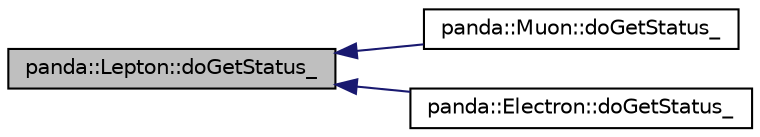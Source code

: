 digraph G
{
  edge [fontname="Helvetica",fontsize="10",labelfontname="Helvetica",labelfontsize="10"];
  node [fontname="Helvetica",fontsize="10",shape=record];
  rankdir=LR;
  Node1 [label="panda::Lepton::doGetStatus_",height=0.2,width=0.4,color="black", fillcolor="grey75", style="filled" fontcolor="black"];
  Node1 -> Node2 [dir=back,color="midnightblue",fontsize="10",style="solid"];
  Node2 [label="panda::Muon::doGetStatus_",height=0.2,width=0.4,color="black", fillcolor="white", style="filled",URL="$classpanda_1_1Muon.html#af2331a81be13a07cc0202a6d107b0685"];
  Node1 -> Node3 [dir=back,color="midnightblue",fontsize="10",style="solid"];
  Node3 [label="panda::Electron::doGetStatus_",height=0.2,width=0.4,color="black", fillcolor="white", style="filled",URL="$classpanda_1_1Electron.html#a3e2097c55d5ab63188d0c04426e47248"];
}
